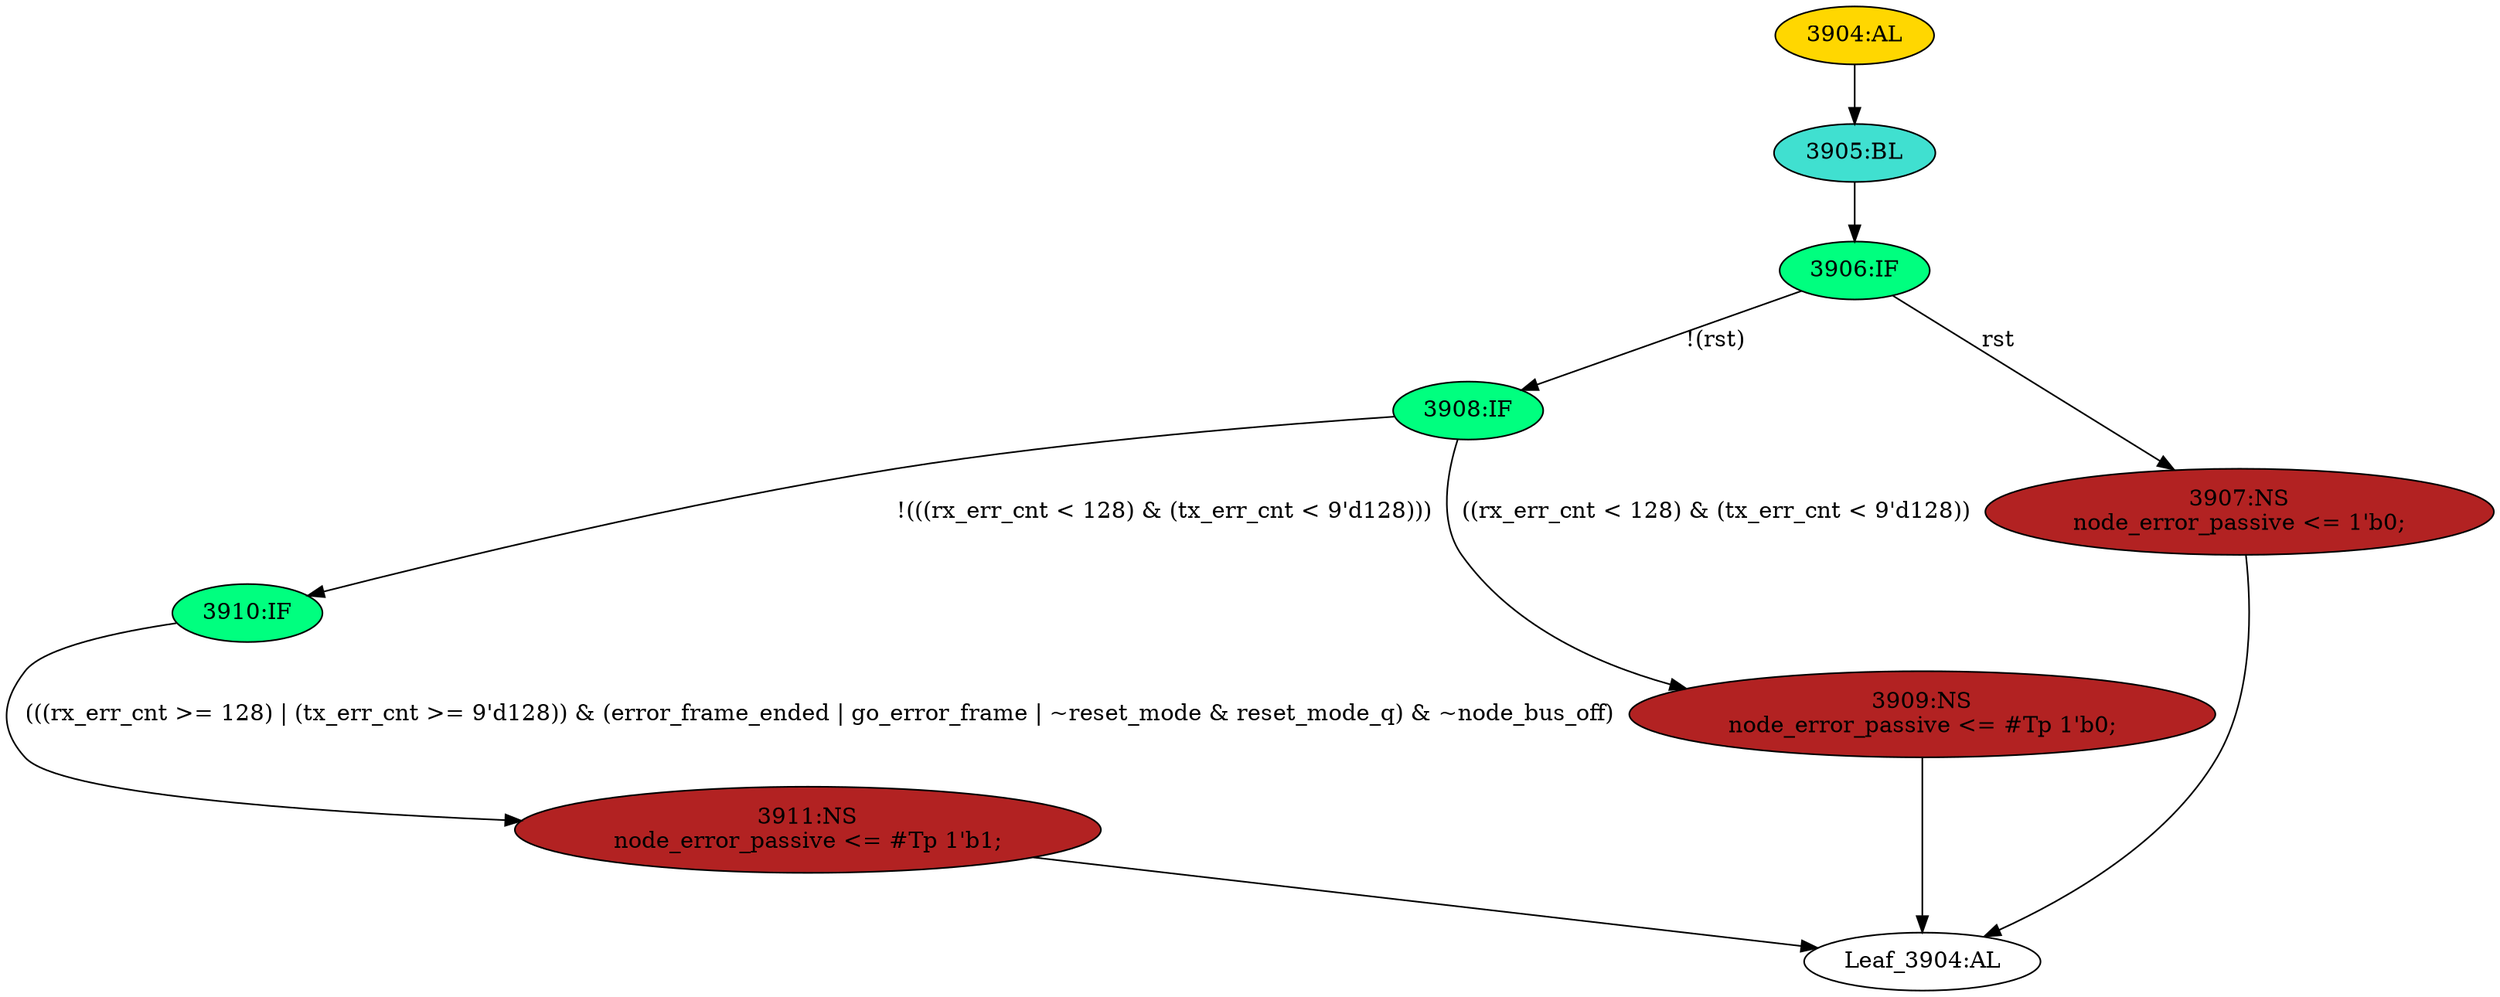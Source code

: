 strict digraph "" {
	node [label="\N"];
	"3904:AL"	 [ast="<pyverilog.vparser.ast.Always object at 0x7f44f6ad8490>",
		clk_sens=True,
		fillcolor=gold,
		label="3904:AL",
		sens="['clk', 'rst']",
		statements="[]",
		style=filled,
		typ=Always,
		use_var="['tx_err_cnt', 'reset_mode_q', 'reset_mode', 'go_error_frame', 'error_frame_ended', 'rx_err_cnt', 'rst', 'node_bus_off']"];
	"3905:BL"	 [ast="<pyverilog.vparser.ast.Block object at 0x7f44f6ad8610>",
		fillcolor=turquoise,
		label="3905:BL",
		statements="[]",
		style=filled,
		typ=Block];
	"3904:AL" -> "3905:BL"	 [cond="[]",
		lineno=None];
	"Leaf_3904:AL"	 [def_var="['node_error_passive']",
		label="Leaf_3904:AL"];
	"3908:IF"	 [ast="<pyverilog.vparser.ast.IfStatement object at 0x7f44f6ad8690>",
		fillcolor=springgreen,
		label="3908:IF",
		statements="[]",
		style=filled,
		typ=IfStatement];
	"3910:IF"	 [ast="<pyverilog.vparser.ast.IfStatement object at 0x7f44f6ad86d0>",
		fillcolor=springgreen,
		label="3910:IF",
		statements="[]",
		style=filled,
		typ=IfStatement];
	"3908:IF" -> "3910:IF"	 [cond="['rx_err_cnt', 'tx_err_cnt']",
		label="!(((rx_err_cnt < 128) & (tx_err_cnt < 9'd128)))",
		lineno=3908];
	"3909:NS"	 [ast="<pyverilog.vparser.ast.NonblockingSubstitution object at 0x7f44f6ad8dd0>",
		fillcolor=firebrick,
		label="3909:NS
node_error_passive <= #Tp 1'b0;",
		statements="[<pyverilog.vparser.ast.NonblockingSubstitution object at 0x7f44f6ad8dd0>]",
		style=filled,
		typ=NonblockingSubstitution];
	"3908:IF" -> "3909:NS"	 [cond="['rx_err_cnt', 'tx_err_cnt']",
		label="((rx_err_cnt < 128) & (tx_err_cnt < 9'd128))",
		lineno=3908];
	"3911:NS"	 [ast="<pyverilog.vparser.ast.NonblockingSubstitution object at 0x7f44f6ad8710>",
		fillcolor=firebrick,
		label="3911:NS
node_error_passive <= #Tp 1'b1;",
		statements="[<pyverilog.vparser.ast.NonblockingSubstitution object at 0x7f44f6ad8710>]",
		style=filled,
		typ=NonblockingSubstitution];
	"3910:IF" -> "3911:NS"	 [cond="['rx_err_cnt', 'tx_err_cnt', 'error_frame_ended', 'go_error_frame', 'reset_mode', 'reset_mode_q', 'node_bus_off']",
		label="(((rx_err_cnt >= 128) | (tx_err_cnt >= 9'd128)) & (error_frame_ended | go_error_frame | ~reset_mode & reset_mode_q) & ~node_bus_\
off)",
		lineno=3910];
	"3906:IF"	 [ast="<pyverilog.vparser.ast.IfStatement object at 0x7f44f6ad8650>",
		fillcolor=springgreen,
		label="3906:IF",
		statements="[]",
		style=filled,
		typ=IfStatement];
	"3906:IF" -> "3908:IF"	 [cond="['rst']",
		label="!(rst)",
		lineno=3906];
	"3907:NS"	 [ast="<pyverilog.vparser.ast.NonblockingSubstitution object at 0x7f44f6ae31d0>",
		fillcolor=firebrick,
		label="3907:NS
node_error_passive <= 1'b0;",
		statements="[<pyverilog.vparser.ast.NonblockingSubstitution object at 0x7f44f6ae31d0>]",
		style=filled,
		typ=NonblockingSubstitution];
	"3906:IF" -> "3907:NS"	 [cond="['rst']",
		label=rst,
		lineno=3906];
	"3909:NS" -> "Leaf_3904:AL"	 [cond="[]",
		lineno=None];
	"3911:NS" -> "Leaf_3904:AL"	 [cond="[]",
		lineno=None];
	"3905:BL" -> "3906:IF"	 [cond="[]",
		lineno=None];
	"3907:NS" -> "Leaf_3904:AL"	 [cond="[]",
		lineno=None];
}
